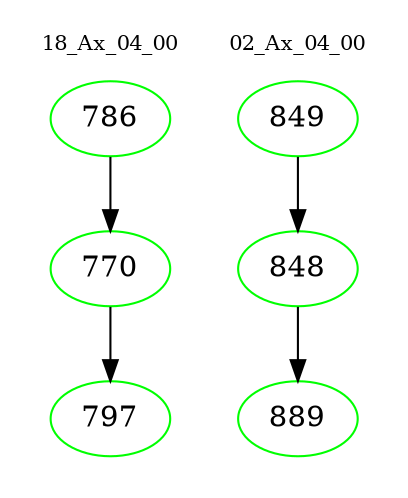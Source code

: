 digraph{
subgraph cluster_0 {
color = white
label = "18_Ax_04_00";
fontsize=10;
T0_786 [label="786", color="green"]
T0_786 -> T0_770 [color="black"]
T0_770 [label="770", color="green"]
T0_770 -> T0_797 [color="black"]
T0_797 [label="797", color="green"]
}
subgraph cluster_1 {
color = white
label = "02_Ax_04_00";
fontsize=10;
T1_849 [label="849", color="green"]
T1_849 -> T1_848 [color="black"]
T1_848 [label="848", color="green"]
T1_848 -> T1_889 [color="black"]
T1_889 [label="889", color="green"]
}
}
